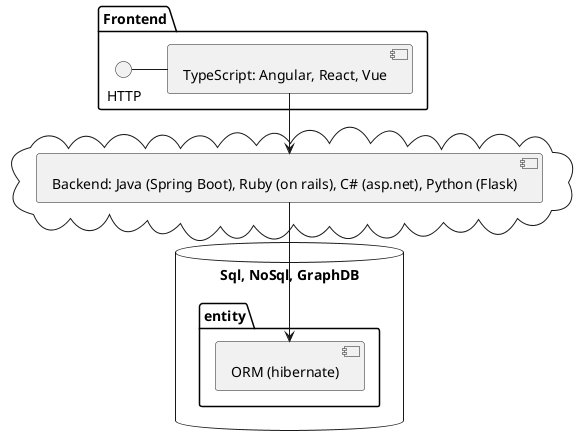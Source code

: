 @startuml

package "Frontend" {
  HTTP - [TypeScript: Angular, React, Vue]
  [TypeScript: Angular, React, Vue]
}

cloud {
  [Backend: Java (Spring Boot), Ruby (on rails), C# (asp.net), Python (Flask)]
}


database "Sql, NoSql, GraphDB" {
  folder "entity" {
    [ORM (hibernate)]
  }
}


[TypeScript: Angular, React, Vue] --> [Backend: Java (Spring Boot), Ruby (on rails), C# (asp.net), Python (Flask)]
[Backend: Java (Spring Boot), Ruby (on rails), C# (asp.net), Python (Flask)] --> [ORM (hibernate)]

@enduml
